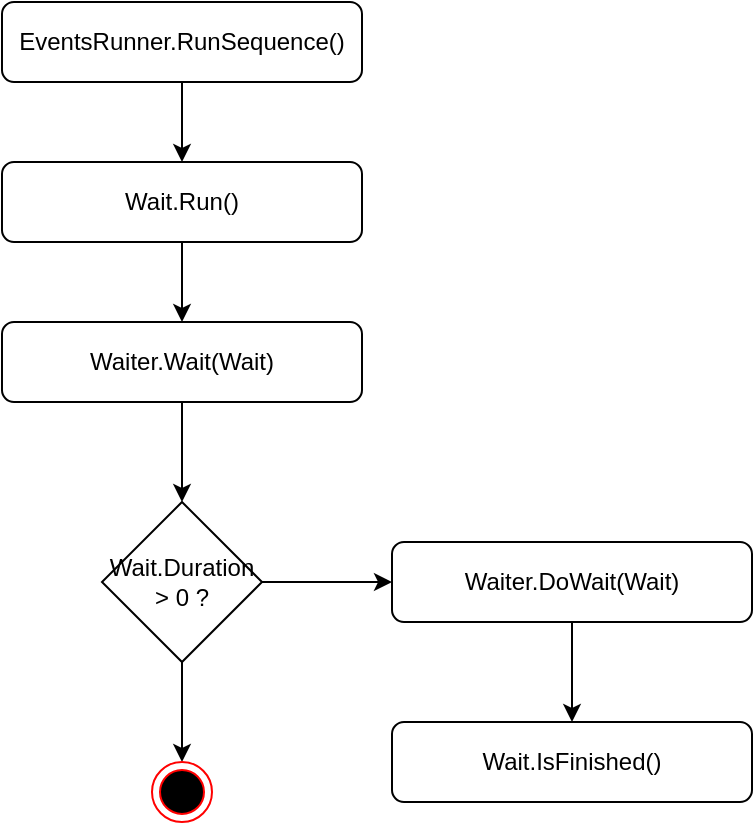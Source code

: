 <mxfile version="24.5.3" type="device">
  <diagram name="Logic" id="qclcrL0BQ5BWzItgZD5F">
    <mxGraphModel dx="1434" dy="844" grid="1" gridSize="10" guides="1" tooltips="1" connect="1" arrows="1" fold="1" page="1" pageScale="1" pageWidth="827" pageHeight="1169" math="0" shadow="0">
      <root>
        <mxCell id="0" />
        <mxCell id="1" parent="0" />
        <mxCell id="0dlk2uTqPazcRkubphTU-1" style="edgeStyle=orthogonalEdgeStyle;rounded=0;orthogonalLoop=1;jettySize=auto;html=1;exitX=0.5;exitY=1;exitDx=0;exitDy=0;entryX=0.5;entryY=0;entryDx=0;entryDy=0;" edge="1" parent="1" source="0dlk2uTqPazcRkubphTU-2" target="0dlk2uTqPazcRkubphTU-4">
          <mxGeometry relative="1" as="geometry" />
        </mxCell>
        <mxCell id="0dlk2uTqPazcRkubphTU-2" value="EventsRunner.RunSequence()" style="rounded=1;whiteSpace=wrap;html=1;" vertex="1" parent="1">
          <mxGeometry x="95" y="50" width="180" height="40" as="geometry" />
        </mxCell>
        <mxCell id="0dlk2uTqPazcRkubphTU-3" style="edgeStyle=orthogonalEdgeStyle;rounded=0;orthogonalLoop=1;jettySize=auto;html=1;exitX=0.5;exitY=1;exitDx=0;exitDy=0;entryX=0.5;entryY=0;entryDx=0;entryDy=0;" edge="1" parent="1" source="0dlk2uTqPazcRkubphTU-4" target="0dlk2uTqPazcRkubphTU-6">
          <mxGeometry relative="1" as="geometry" />
        </mxCell>
        <mxCell id="0dlk2uTqPazcRkubphTU-4" value="Wait.Run()" style="rounded=1;whiteSpace=wrap;html=1;" vertex="1" parent="1">
          <mxGeometry x="95" y="130" width="180" height="40" as="geometry" />
        </mxCell>
        <mxCell id="0dlk2uTqPazcRkubphTU-5" style="edgeStyle=orthogonalEdgeStyle;rounded=0;orthogonalLoop=1;jettySize=auto;html=1;exitX=0.5;exitY=1;exitDx=0;exitDy=0;entryX=0.5;entryY=0;entryDx=0;entryDy=0;" edge="1" parent="1" source="0dlk2uTqPazcRkubphTU-6" target="0dlk2uTqPazcRkubphTU-9">
          <mxGeometry relative="1" as="geometry" />
        </mxCell>
        <mxCell id="0dlk2uTqPazcRkubphTU-6" value="Waiter.Wait(Wait)" style="rounded=1;whiteSpace=wrap;html=1;" vertex="1" parent="1">
          <mxGeometry x="95" y="210" width="180" height="40" as="geometry" />
        </mxCell>
        <mxCell id="0dlk2uTqPazcRkubphTU-7" style="edgeStyle=orthogonalEdgeStyle;rounded=0;orthogonalLoop=1;jettySize=auto;html=1;exitX=0.5;exitY=1;exitDx=0;exitDy=0;entryX=0.5;entryY=0;entryDx=0;entryDy=0;" edge="1" parent="1" source="0dlk2uTqPazcRkubphTU-9" target="0dlk2uTqPazcRkubphTU-10">
          <mxGeometry relative="1" as="geometry" />
        </mxCell>
        <mxCell id="0dlk2uTqPazcRkubphTU-8" style="edgeStyle=orthogonalEdgeStyle;rounded=0;orthogonalLoop=1;jettySize=auto;html=1;exitX=1;exitY=0.5;exitDx=0;exitDy=0;entryX=0;entryY=0.5;entryDx=0;entryDy=0;" edge="1" parent="1" source="0dlk2uTqPazcRkubphTU-9" target="0dlk2uTqPazcRkubphTU-12">
          <mxGeometry relative="1" as="geometry" />
        </mxCell>
        <mxCell id="0dlk2uTqPazcRkubphTU-9" value="Wait.Duration &amp;gt; 0 ?" style="rhombus;whiteSpace=wrap;html=1;" vertex="1" parent="1">
          <mxGeometry x="145" y="300" width="80" height="80" as="geometry" />
        </mxCell>
        <mxCell id="0dlk2uTqPazcRkubphTU-10" value="" style="ellipse;html=1;shape=endState;fillColor=#000000;strokeColor=#ff0000;" vertex="1" parent="1">
          <mxGeometry x="170" y="430" width="30" height="30" as="geometry" />
        </mxCell>
        <mxCell id="0dlk2uTqPazcRkubphTU-11" style="edgeStyle=orthogonalEdgeStyle;rounded=0;orthogonalLoop=1;jettySize=auto;html=1;exitX=0.5;exitY=1;exitDx=0;exitDy=0;entryX=0.5;entryY=0;entryDx=0;entryDy=0;" edge="1" parent="1" source="0dlk2uTqPazcRkubphTU-12" target="0dlk2uTqPazcRkubphTU-13">
          <mxGeometry relative="1" as="geometry" />
        </mxCell>
        <mxCell id="0dlk2uTqPazcRkubphTU-12" value="Waiter.DoWait(Wait)" style="rounded=1;whiteSpace=wrap;html=1;" vertex="1" parent="1">
          <mxGeometry x="290" y="320" width="180" height="40" as="geometry" />
        </mxCell>
        <mxCell id="0dlk2uTqPazcRkubphTU-13" value="Wait.IsFinished()" style="rounded=1;whiteSpace=wrap;html=1;" vertex="1" parent="1">
          <mxGeometry x="290" y="410" width="180" height="40" as="geometry" />
        </mxCell>
      </root>
    </mxGraphModel>
  </diagram>
</mxfile>
